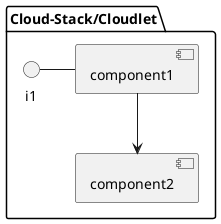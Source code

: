 @startuml

package "Cloud-Stack/Cloudlet" {
component component1
component component2
interface i1

}
i1 - component1
component1 --> component2
@enduml
